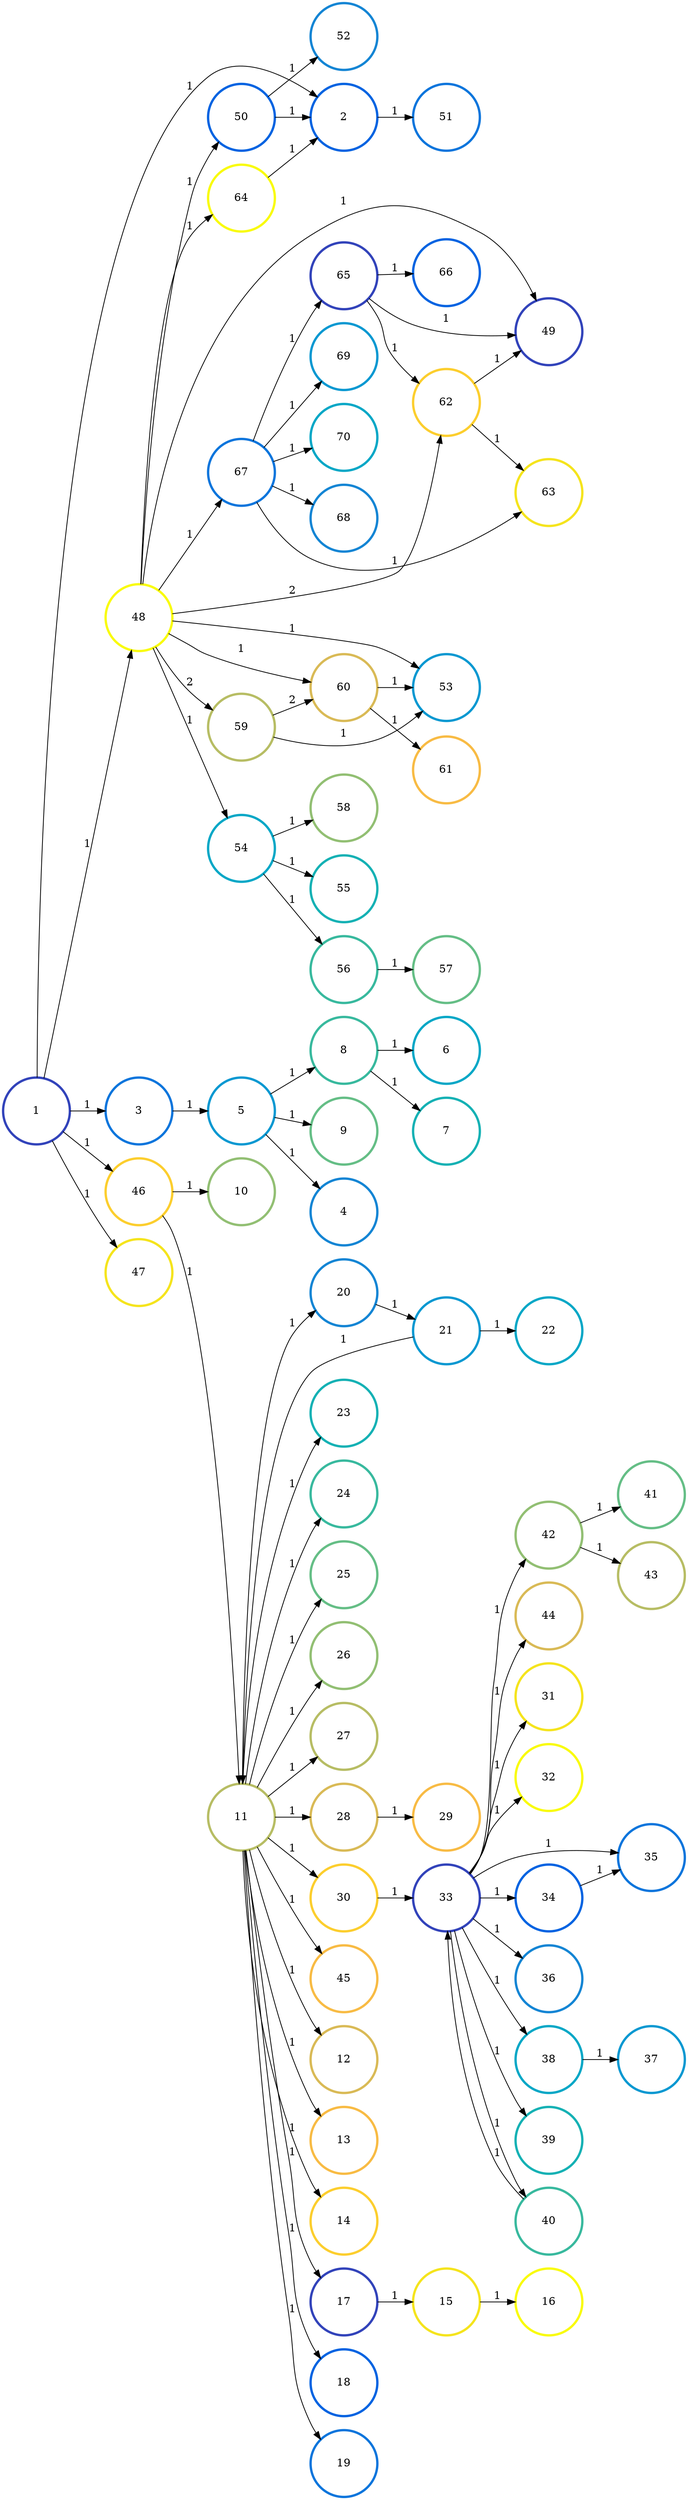 digraph N {
	overlap="false"
	rankdir="LR"
	0 [label="1",width=1.2,height=1.2,style="",penwidth=3,color="#3243BA"]
	1 [label="2",width=1.2,height=1.2,style="",penwidth=3,color="#0363E1"]
	2 [label="3",width=1.2,height=1.2,style="",penwidth=3,color="#0D75DC"]
	3 [label="4",width=1.2,height=1.2,style="",penwidth=3,color="#1485D4"]
	4 [label="5",width=1.2,height=1.2,style="",penwidth=3,color="#0998D1"]
	5 [label="6",width=1.2,height=1.2,style="",penwidth=3,color="#06A7C6"]
	6 [label="7",width=1.2,height=1.2,style="",penwidth=3,color="#15B1B4"]
	7 [label="8",width=1.2,height=1.2,style="",penwidth=3,color="#38B99E"]
	8 [label="9",width=1.2,height=1.2,style="",penwidth=3,color="#65BE86"]
	9 [label="10",width=1.2,height=1.2,style="",penwidth=3,color="#92BF73"]
	10 [label="11",width=1.2,height=1.2,style="",penwidth=3,color="#B7BD64"]
	11 [label="12",width=1.2,height=1.2,style="",penwidth=3,color="#D9BA56"]
	12 [label="13",width=1.2,height=1.2,style="",penwidth=3,color="#F8BB44"]
	13 [label="14",width=1.2,height=1.2,style="",penwidth=3,color="#FCCE2E"]
	14 [label="15",width=1.2,height=1.2,style="",penwidth=3,color="#F5E41D"]
	15 [label="16",width=1.2,height=1.2,style="",penwidth=3,color="#F9FB0E"]
	16 [label="17",width=1.2,height=1.2,style="",penwidth=3,color="#3243BA"]
	17 [label="18",width=1.2,height=1.2,style="",penwidth=3,color="#0363E1"]
	18 [label="19",width=1.2,height=1.2,style="",penwidth=3,color="#0D75DC"]
	19 [label="20",width=1.2,height=1.2,style="",penwidth=3,color="#1485D4"]
	20 [label="21",width=1.2,height=1.2,style="",penwidth=3,color="#0998D1"]
	21 [label="22",width=1.2,height=1.2,style="",penwidth=3,color="#06A7C6"]
	22 [label="23",width=1.2,height=1.2,style="",penwidth=3,color="#15B1B4"]
	23 [label="24",width=1.2,height=1.2,style="",penwidth=3,color="#38B99E"]
	24 [label="25",width=1.2,height=1.2,style="",penwidth=3,color="#65BE86"]
	25 [label="26",width=1.2,height=1.2,style="",penwidth=3,color="#92BF73"]
	26 [label="27",width=1.2,height=1.2,style="",penwidth=3,color="#B7BD64"]
	27 [label="28",width=1.2,height=1.2,style="",penwidth=3,color="#D9BA56"]
	28 [label="29",width=1.2,height=1.2,style="",penwidth=3,color="#F8BB44"]
	29 [label="30",width=1.2,height=1.2,style="",penwidth=3,color="#FCCE2E"]
	30 [label="31",width=1.2,height=1.2,style="",penwidth=3,color="#F5E41D"]
	31 [label="32",width=1.2,height=1.2,style="",penwidth=3,color="#F9FB0E"]
	32 [label="33",width=1.2,height=1.2,style="",penwidth=3,color="#3243BA"]
	33 [label="34",width=1.2,height=1.2,style="",penwidth=3,color="#0363E1"]
	34 [label="35",width=1.2,height=1.2,style="",penwidth=3,color="#0D75DC"]
	35 [label="36",width=1.2,height=1.2,style="",penwidth=3,color="#1485D4"]
	36 [label="37",width=1.2,height=1.2,style="",penwidth=3,color="#0998D1"]
	37 [label="38",width=1.2,height=1.2,style="",penwidth=3,color="#06A7C6"]
	38 [label="39",width=1.2,height=1.2,style="",penwidth=3,color="#15B1B4"]
	39 [label="40",width=1.2,height=1.2,style="",penwidth=3,color="#38B99E"]
	40 [label="41",width=1.2,height=1.2,style="",penwidth=3,color="#65BE86"]
	41 [label="42",width=1.2,height=1.2,style="",penwidth=3,color="#92BF73"]
	42 [label="43",width=1.2,height=1.2,style="",penwidth=3,color="#B7BD64"]
	43 [label="44",width=1.2,height=1.2,style="",penwidth=3,color="#D9BA56"]
	44 [label="45",width=1.2,height=1.2,style="",penwidth=3,color="#F8BB44"]
	45 [label="46",width=1.2,height=1.2,style="",penwidth=3,color="#FCCE2E"]
	46 [label="47",width=1.2,height=1.2,style="",penwidth=3,color="#F5E41D"]
	47 [label="48",width=1.2,height=1.2,style="",penwidth=3,color="#F9FB0E"]
	48 [label="49",width=1.2,height=1.2,style="",penwidth=3,color="#3243BA"]
	49 [label="50",width=1.2,height=1.2,style="",penwidth=3,color="#0363E1"]
	50 [label="51",width=1.2,height=1.2,style="",penwidth=3,color="#0D75DC"]
	51 [label="52",width=1.2,height=1.2,style="",penwidth=3,color="#1485D4"]
	52 [label="53",width=1.2,height=1.2,style="",penwidth=3,color="#0998D1"]
	53 [label="54",width=1.2,height=1.2,style="",penwidth=3,color="#06A7C6"]
	54 [label="55",width=1.2,height=1.2,style="",penwidth=3,color="#15B1B4"]
	55 [label="56",width=1.2,height=1.2,style="",penwidth=3,color="#38B99E"]
	56 [label="57",width=1.2,height=1.2,style="",penwidth=3,color="#65BE86"]
	57 [label="58",width=1.2,height=1.2,style="",penwidth=3,color="#92BF73"]
	58 [label="59",width=1.2,height=1.2,style="",penwidth=3,color="#B7BD64"]
	59 [label="60",width=1.2,height=1.2,style="",penwidth=3,color="#D9BA56"]
	60 [label="61",width=1.2,height=1.2,style="",penwidth=3,color="#F8BB44"]
	61 [label="62",width=1.2,height=1.2,style="",penwidth=3,color="#FCCE2E"]
	62 [label="63",width=1.2,height=1.2,style="",penwidth=3,color="#F5E41D"]
	63 [label="64",width=1.2,height=1.2,style="",penwidth=3,color="#F9FB0E"]
	64 [label="65",width=1.2,height=1.2,style="",penwidth=3,color="#3243BA"]
	65 [label="66",width=1.2,height=1.2,style="",penwidth=3,color="#0363E1"]
	66 [label="67",width=1.2,height=1.2,style="",penwidth=3,color="#0D75DC"]
	67 [label="68",width=1.2,height=1.2,style="",penwidth=3,color="#1485D4"]
	68 [label="69",width=1.2,height=1.2,style="",penwidth=3,color="#0998D1"]
	69 [label="70",width=1.2,height=1.2,style="",penwidth=3,color="#06A7C6"]
	0 -> 1 [penwidth=1,color=black,label="1"]
	0 -> 2 [penwidth=1,color=black,label="1"]
	0 -> 45 [penwidth=1,color=black,label="1"]
	0 -> 46 [penwidth=1,color=black,label="1"]
	0 -> 47 [penwidth=1,color=black,label="1"]
	1 -> 50 [penwidth=1,color=black,label="1"]
	2 -> 4 [penwidth=1,color=black,label="1"]
	4 -> 3 [penwidth=1,color=black,label="1"]
	4 -> 7 [penwidth=1,color=black,label="1"]
	4 -> 8 [penwidth=1,color=black,label="1"]
	7 -> 5 [penwidth=1,color=black,label="1"]
	7 -> 6 [penwidth=1,color=black,label="1"]
	10 -> 11 [penwidth=1,color=black,label="1"]
	10 -> 12 [penwidth=1,color=black,label="1"]
	10 -> 13 [penwidth=1,color=black,label="1"]
	10 -> 16 [penwidth=1,color=black,label="1"]
	10 -> 17 [penwidth=1,color=black,label="1"]
	10 -> 18 [penwidth=1,color=black,label="1"]
	10 -> 19 [penwidth=1,color=black,label="1"]
	10 -> 22 [penwidth=1,color=black,label="1"]
	10 -> 23 [penwidth=1,color=black,label="1"]
	10 -> 24 [penwidth=1,color=black,label="1"]
	10 -> 25 [penwidth=1,color=black,label="1"]
	10 -> 26 [penwidth=1,color=black,label="1"]
	10 -> 27 [penwidth=1,color=black,label="1"]
	10 -> 29 [penwidth=1,color=black,label="1"]
	10 -> 44 [penwidth=1,color=black,label="1"]
	14 -> 15 [penwidth=1,color=black,label="1"]
	16 -> 14 [penwidth=1,color=black,label="1"]
	19 -> 20 [penwidth=1,color=black,label="1"]
	20 -> 10 [penwidth=1,color=black,label="1"]
	20 -> 21 [penwidth=1,color=black,label="1"]
	27 -> 28 [penwidth=1,color=black,label="1"]
	29 -> 32 [penwidth=1,color=black,label="1"]
	32 -> 30 [penwidth=1,color=black,label="1"]
	32 -> 31 [penwidth=1,color=black,label="1"]
	32 -> 33 [penwidth=1,color=black,label="1"]
	32 -> 34 [penwidth=1,color=black,label="1"]
	32 -> 35 [penwidth=1,color=black,label="1"]
	32 -> 37 [penwidth=1,color=black,label="1"]
	32 -> 38 [penwidth=1,color=black,label="1"]
	32 -> 39 [penwidth=1,color=black,label="1"]
	32 -> 41 [penwidth=1,color=black,label="1"]
	32 -> 43 [penwidth=1,color=black,label="1"]
	33 -> 34 [penwidth=1,color=black,label="1"]
	37 -> 36 [penwidth=1,color=black,label="1"]
	39 -> 32 [penwidth=1,color=black,label="1"]
	41 -> 40 [penwidth=1,color=black,label="1"]
	41 -> 42 [penwidth=1,color=black,label="1"]
	45 -> 9 [penwidth=1,color=black,label="1"]
	45 -> 10 [penwidth=1,color=black,label="1"]
	47 -> 48 [penwidth=1,color=black,label="1"]
	47 -> 49 [penwidth=1,color=black,label="1"]
	47 -> 52 [penwidth=1,color=black,label="1"]
	47 -> 53 [penwidth=1,color=black,label="1"]
	47 -> 58 [penwidth=1,color=black,label="2"]
	47 -> 59 [penwidth=1,color=black,label="1"]
	47 -> 61 [penwidth=1,color=black,label="2"]
	47 -> 63 [penwidth=1,color=black,label="1"]
	47 -> 66 [penwidth=1,color=black,label="1"]
	49 -> 1 [penwidth=1,color=black,label="1"]
	49 -> 51 [penwidth=1,color=black,label="1"]
	53 -> 54 [penwidth=1,color=black,label="1"]
	53 -> 55 [penwidth=1,color=black,label="1"]
	53 -> 57 [penwidth=1,color=black,label="1"]
	55 -> 56 [penwidth=1,color=black,label="1"]
	58 -> 52 [penwidth=1,color=black,label="1"]
	58 -> 59 [penwidth=1,color=black,label="2"]
	59 -> 52 [penwidth=1,color=black,label="1"]
	59 -> 60 [penwidth=1,color=black,label="1"]
	61 -> 48 [penwidth=1,color=black,label="1"]
	61 -> 62 [penwidth=1,color=black,label="1"]
	63 -> 1 [penwidth=1,color=black,label="1"]
	64 -> 48 [penwidth=1,color=black,label="1"]
	64 -> 61 [penwidth=1,color=black,label="1"]
	64 -> 65 [penwidth=1,color=black,label="1"]
	66 -> 62 [penwidth=1,color=black,label="1"]
	66 -> 64 [penwidth=1,color=black,label="1"]
	66 -> 67 [penwidth=1,color=black,label="1"]
	66 -> 68 [penwidth=1,color=black,label="1"]
	66 -> 69 [penwidth=1,color=black,label="1"]
}
